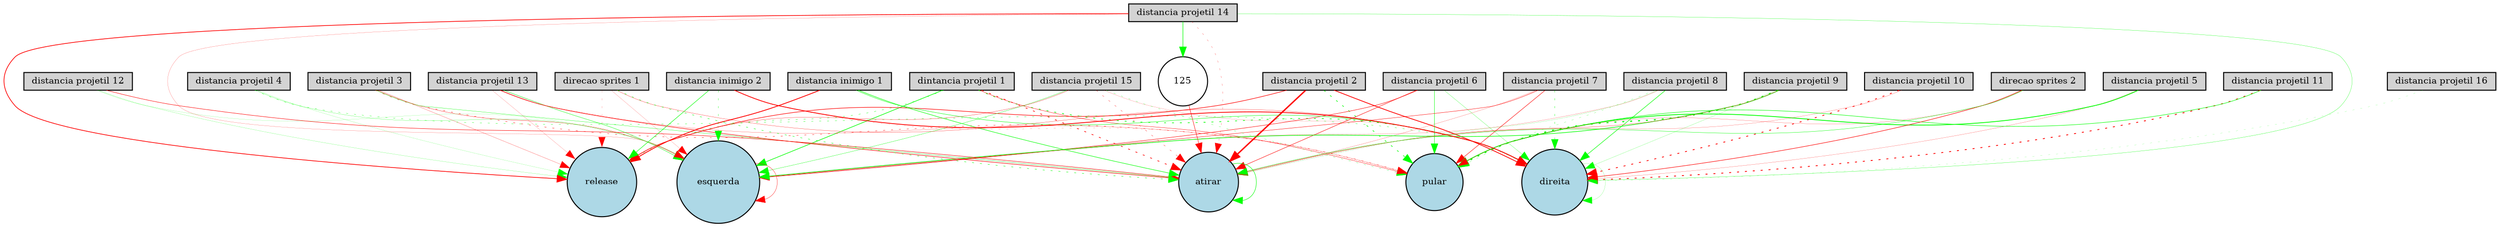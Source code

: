 digraph {
	node [fontsize=9 height=0.2 shape=circle width=0.2]
	"dintancia projetil 1" [fillcolor=lightgray shape=box style=filled]
	"distancia projetil 2" [fillcolor=lightgray shape=box style=filled]
	"distancia projetil 3" [fillcolor=lightgray shape=box style=filled]
	"distancia projetil 4" [fillcolor=lightgray shape=box style=filled]
	"distancia projetil 5" [fillcolor=lightgray shape=box style=filled]
	"distancia projetil 6" [fillcolor=lightgray shape=box style=filled]
	"distancia projetil 7" [fillcolor=lightgray shape=box style=filled]
	"distancia projetil 8" [fillcolor=lightgray shape=box style=filled]
	"distancia projetil 9" [fillcolor=lightgray shape=box style=filled]
	"distancia projetil 10" [fillcolor=lightgray shape=box style=filled]
	"distancia projetil 11" [fillcolor=lightgray shape=box style=filled]
	"distancia projetil 12" [fillcolor=lightgray shape=box style=filled]
	"distancia projetil 13" [fillcolor=lightgray shape=box style=filled]
	"distancia projetil 14" [fillcolor=lightgray shape=box style=filled]
	"distancia projetil 15" [fillcolor=lightgray shape=box style=filled]
	"distancia projetil 16" [fillcolor=lightgray shape=box style=filled]
	"distancia inimigo 1" [fillcolor=lightgray shape=box style=filled]
	"distancia inimigo 2" [fillcolor=lightgray shape=box style=filled]
	"direcao sprites 1" [fillcolor=lightgray shape=box style=filled]
	"direcao sprites 2" [fillcolor=lightgray shape=box style=filled]
	esquerda [fillcolor=lightblue style=filled]
	direita [fillcolor=lightblue style=filled]
	pular [fillcolor=lightblue style=filled]
	atirar [fillcolor=lightblue style=filled]
	release [fillcolor=lightblue style=filled]
	125 [fillcolor=white style=filled]
	"distancia projetil 12" -> release [color=green penwidth=0.131435881991 style=solid]
	"direcao sprites 2" -> pular [color=red penwidth=0.157881300602 style=solid]
	"dintancia projetil 1" -> esquerda [color=green penwidth=0.58689319068 style=solid]
	"direcao sprites 1" -> atirar [color=green penwidth=0.38600617283 style=dotted]
	"distancia projetil 11" -> direita [color=red penwidth=0.838500115652 style=dotted]
	125 -> atirar [color=red penwidth=0.422532892523 style=solid]
	"distancia projetil 6" -> atirar [color=red penwidth=0.419176627269 style=solid]
	"distancia projetil 2" -> release [color=red penwidth=0.544632746355 style=solid]
	"distancia projetil 9" -> pular [color=green penwidth=1.12087938901 style=dotted]
	"distancia projetil 12" -> esquerda [color=green penwidth=0.102992267666 style=solid]
	"distancia projetil 15" -> pular [color=green penwidth=0.196583545676 style=dotted]
	"distancia inimigo 1" -> release [color=red penwidth=0.81233415886 style=solid]
	"distancia inimigo 2" -> direita [color=red penwidth=0.784207672536 style=solid]
	"distancia projetil 13" -> atirar [color=red penwidth=0.484299920367 style=solid]
	"dintancia projetil 1" -> pular [color=red penwidth=0.319834074934 style=solid]
	"distancia projetil 3" -> atirar [color=green penwidth=0.258726776698 style=solid]
	"distancia projetil 8" -> direita [color=green penwidth=0.494335349092 style=solid]
	"distancia inimigo 1" -> direita [color=green penwidth=0.376354258679 style=solid]
	"direcao sprites 2" -> atirar [color=green penwidth=0.31834339148 style=solid]
	"distancia projetil 10" -> atirar [color=red penwidth=0.154003252705 style=solid]
	"distancia projetil 2" -> atirar [color=red penwidth=1.39211147679 style=solid]
	"dintancia projetil 1" -> direita [color=green penwidth=0.63639067454 style=dotted]
	"distancia projetil 5" -> direita [color=red penwidth=0.151943481876 style=solid]
	atirar -> atirar [color=green penwidth=0.45004155736 style=solid]
	"distancia inimigo 1" -> atirar [color=green penwidth=0.483715451192 style=solid]
	"distancia projetil 14" -> release [color=red penwidth=0.700382074647 style=solid]
	"distancia projetil 15" -> direita [color=red penwidth=0.111288915118 style=solid]
	"distancia projetil 13" -> pular [color=red penwidth=0.175356972775 style=solid]
	"distancia projetil 3" -> pular [color=red penwidth=0.342857407154 style=dotted]
	"distancia projetil 8" -> pular [color=green penwidth=0.167994418282 style=dotted]
	"distancia projetil 9" -> direita [color=green penwidth=0.139786892387 style=solid]
	"distancia inimigo 2" -> pular [color=red penwidth=0.126137267764 style=dotted]
	direita -> direita [color=green penwidth=0.124191214772 style=solid]
	"distancia projetil 15" -> release [color=red penwidth=0.227720028162 style=solid]
	"distancia projetil 7" -> direita [color=green penwidth=0.304760485348 style=dotted]
	"direcao sprites 1" -> direita [color=red penwidth=0.217767795052 style=solid]
	esquerda -> esquerda [color=red penwidth=0.283428043326 style=solid]
	"distancia projetil 14" -> atirar [color=red penwidth=0.183173414677 style=dotted]
	"distancia projetil 6" -> direita [color=green penwidth=0.190149716239 style=solid]
	"distancia projetil 14" -> 125 [color=green penwidth=0.546704788606 style=solid]
	"distancia projetil 15" -> esquerda [color=green penwidth=0.259582951986 style=solid]
	"distancia projetil 2" -> pular [color=green penwidth=0.593443996635 style=dotted]
	"distancia projetil 2" -> direita [color=red penwidth=0.764437576519 style=solid]
	"distancia projetil 13" -> release [color=red penwidth=0.118234842223 style=solid]
	"distancia projetil 16" -> direita [color=green penwidth=0.111037595395 style=dotted]
	"distancia projetil 8" -> atirar [color=green penwidth=0.112252076082 style=solid]
	"distancia projetil 4" -> release [color=green penwidth=0.103816486653 style=solid]
	"distancia projetil 9" -> esquerda [color=green penwidth=0.592110699597 style=solid]
	"distancia projetil 4" -> esquerda [color=green penwidth=0.175521068032 style=solid]
	"distancia projetil 7" -> pular [color=red penwidth=0.431313020118 style=solid]
	"distancia projetil 10" -> direita [color=red penwidth=0.792392226469 style=dotted]
	"distancia projetil 5" -> pular [color=green penwidth=0.783420261223 style=solid]
	"direcao sprites 1" -> esquerda [color=red penwidth=0.116153729654 style=solid]
	"distancia projetil 14" -> esquerda [color=red penwidth=0.135884232831 style=solid]
	"distancia projetil 7" -> atirar [color=red penwidth=0.149973492104 style=solid]
	"direcao sprites 2" -> direita [color=red penwidth=0.495310708718 style=solid]
	"distancia projetil 12" -> atirar [color=red penwidth=0.419344479579 style=solid]
	"dintancia projetil 1" -> atirar [color=red penwidth=0.628754736463 style=dotted]
	"distancia inimigo 2" -> release [color=green penwidth=0.457149813126 style=solid]
	"direcao sprites 1" -> release [color=red penwidth=0.125450659026 style=dotted]
	"distancia projetil 11" -> pular [color=green penwidth=0.4639272644 style=solid]
	"distancia projetil 7" -> esquerda [color=red penwidth=0.353268320453 style=solid]
	"distancia projetil 3" -> esquerda [color=red penwidth=0.258622641961 style=solid]
	"distancia projetil 6" -> pular [color=green penwidth=0.387039250733 style=solid]
	"distancia projetil 9" -> atirar [color=red penwidth=0.23885341112 style=solid]
	"distancia projetil 15" -> atirar [color=red penwidth=0.256787808577 style=dotted]
	"distancia projetil 4" -> direita [color=green penwidth=0.281584390235 style=dotted]
	"distancia inimigo 2" -> esquerda [color=green penwidth=0.28449546144 style=dotted]
	"distancia projetil 6" -> esquerda [color=red penwidth=0.414400598841 style=solid]
	"distancia projetil 13" -> esquerda [color=green penwidth=0.334955335225 style=solid]
	"dintancia projetil 1" -> release [color=green penwidth=0.302420932989 style=dotted]
	"distancia projetil 3" -> release [color=red penwidth=0.177110928701 style=solid]
	"distancia projetil 8" -> esquerda [color=red penwidth=0.141933420571 style=solid]
	"distancia projetil 14" -> direita [color=green penwidth=0.223921820127 style=solid]
}
